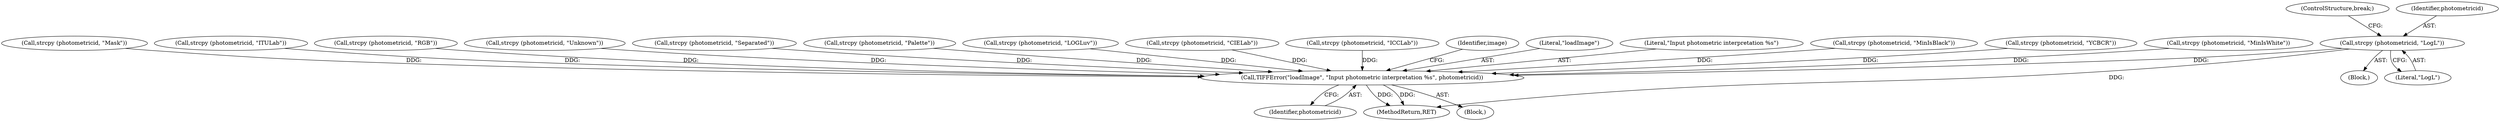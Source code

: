 digraph "0_libtiff_83a4b92815ea04969d494416eaae3d4c6b338e4a#diff-c8b4b355f9b5c06d585b23138e1c185f_5@API" {
"1000529" [label="(Call,strcpy (photometricid, \"LogL\"))"];
"1000543" [label="(Call,TIFFError(\"loadImage\", \"Input photometric interpretation %s\", photometricid))"];
"1000546" [label="(Identifier,photometricid)"];
"1000539" [label="(Call,strcpy (photometricid, \"Unknown\"))"];
"1000504" [label="(Call,strcpy (photometricid, \"Separated\"))"];
"1000494" [label="(Call,strcpy (photometricid, \"Palette\"))"];
"1000534" [label="(Call,strcpy (photometricid, \"LOGLuv\"))"];
"1000514" [label="(Call,strcpy (photometricid, \"CIELab\"))"];
"1000519" [label="(Call,strcpy (photometricid, \"ICCLab\"))"];
"1000532" [label="(ControlStructure,break;)"];
"1000529" [label="(Call,strcpy (photometricid, \"LogL\"))"];
"1000549" [label="(Identifier,image)"];
"1001214" [label="(MethodReturn,RET)"];
"1000544" [label="(Literal,\"loadImage\")"];
"1000530" [label="(Identifier,photometricid)"];
"1000477" [label="(Block,)"];
"1000545" [label="(Literal,\"Input photometric interpretation %s\")"];
"1000484" [label="(Call,strcpy (photometricid, \"MinIsBlack\"))"];
"1000509" [label="(Call,strcpy (photometricid, \"YCBCR\"))"];
"1000531" [label="(Literal,\"LogL\")"];
"1000479" [label="(Call,strcpy (photometricid, \"MinIsWhite\"))"];
"1000132" [label="(Block,)"];
"1000499" [label="(Call,strcpy (photometricid, \"Mask\"))"];
"1000524" [label="(Call,strcpy (photometricid, \"ITULab\"))"];
"1000543" [label="(Call,TIFFError(\"loadImage\", \"Input photometric interpretation %s\", photometricid))"];
"1000489" [label="(Call,strcpy (photometricid, \"RGB\"))"];
"1000529" -> "1000477"  [label="AST: "];
"1000529" -> "1000531"  [label="CFG: "];
"1000530" -> "1000529"  [label="AST: "];
"1000531" -> "1000529"  [label="AST: "];
"1000532" -> "1000529"  [label="CFG: "];
"1000529" -> "1001214"  [label="DDG: "];
"1000529" -> "1000543"  [label="DDG: "];
"1000543" -> "1000132"  [label="AST: "];
"1000543" -> "1000546"  [label="CFG: "];
"1000544" -> "1000543"  [label="AST: "];
"1000545" -> "1000543"  [label="AST: "];
"1000546" -> "1000543"  [label="AST: "];
"1000549" -> "1000543"  [label="CFG: "];
"1000543" -> "1001214"  [label="DDG: "];
"1000543" -> "1001214"  [label="DDG: "];
"1000539" -> "1000543"  [label="DDG: "];
"1000524" -> "1000543"  [label="DDG: "];
"1000519" -> "1000543"  [label="DDG: "];
"1000514" -> "1000543"  [label="DDG: "];
"1000494" -> "1000543"  [label="DDG: "];
"1000499" -> "1000543"  [label="DDG: "];
"1000504" -> "1000543"  [label="DDG: "];
"1000489" -> "1000543"  [label="DDG: "];
"1000484" -> "1000543"  [label="DDG: "];
"1000479" -> "1000543"  [label="DDG: "];
"1000534" -> "1000543"  [label="DDG: "];
"1000509" -> "1000543"  [label="DDG: "];
}

